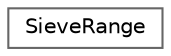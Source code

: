 digraph "类继承关系图"
{
 // LATEX_PDF_SIZE
  bgcolor="transparent";
  edge [fontname=Helvetica,fontsize=10,labelfontname=Helvetica,labelfontsize=10];
  node [fontname=Helvetica,fontsize=10,shape=box,height=0.2,width=0.4];
  rankdir="LR";
  Node0 [id="Node000000",label="SieveRange",height=0.2,width=0.4,color="grey40", fillcolor="white", style="filled",URL="$class_sieve_range.html",tooltip="Range of a sieve window."];
}
